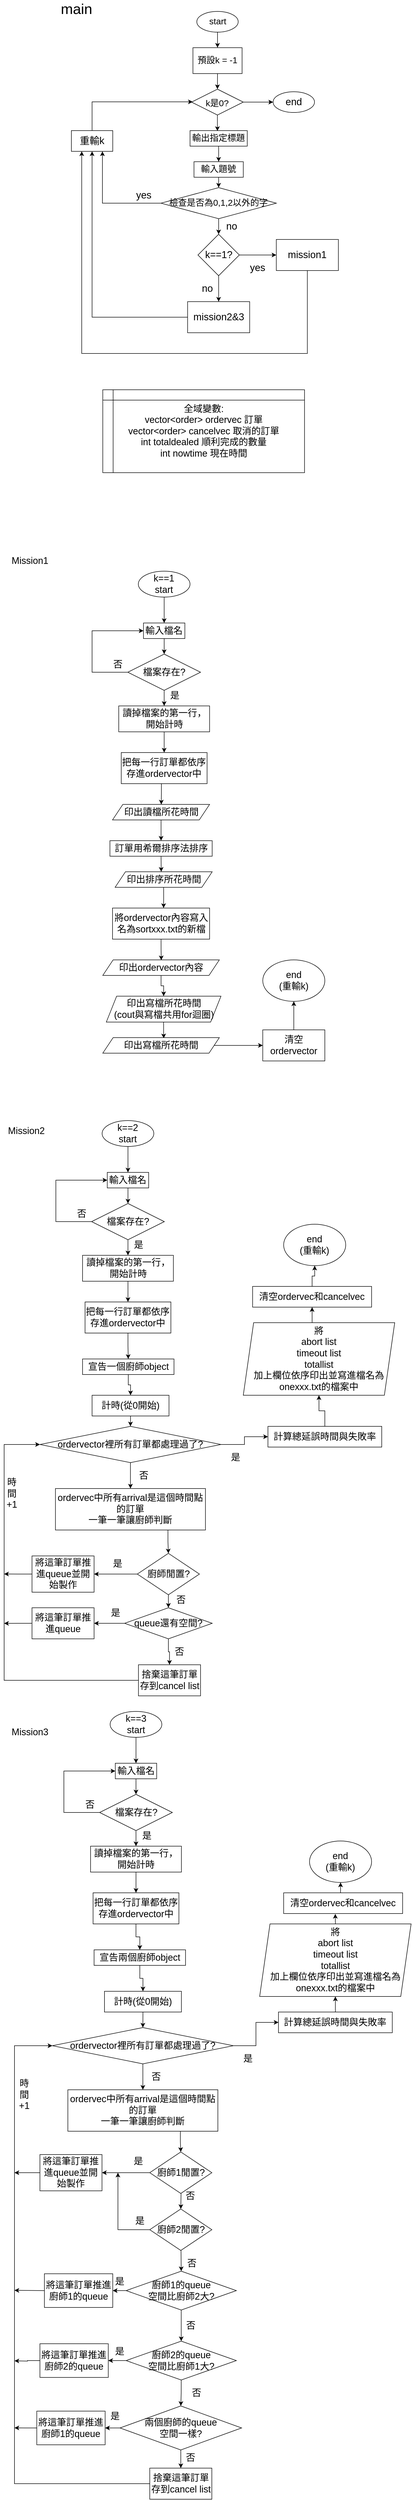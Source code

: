 <mxfile version="20.5.1" type="google"><diagram id="l9rq7KT_6OiWyWt7I6qY" name="Page-1"><mxGraphModel dx="1955" dy="2170" grid="1" gridSize="10" guides="1" tooltips="1" connect="1" arrows="1" fold="1" page="1" pageScale="1" pageWidth="850" pageHeight="1100" math="0" shadow="0"><root><mxCell id="0"/><mxCell id="1" parent="0"/><mxCell id="DvdtgYTb1zqYkH7U7FEA-3" value="&lt;font style=&quot;font-size: 18px;&quot;&gt;Mission1&lt;/font&gt;" style="text;html=1;strokeColor=none;fillColor=none;align=center;verticalAlign=middle;whiteSpace=wrap;rounded=0;" vertex="1" parent="1"><mxGeometry x="20" y="20" width="100" height="40" as="geometry"/></mxCell><mxCell id="DvdtgYTb1zqYkH7U7FEA-5" value="&lt;font style=&quot;font-size: 28px;&quot;&gt;main&lt;/font&gt;" style="text;html=1;strokeColor=none;fillColor=none;align=center;verticalAlign=middle;whiteSpace=wrap;rounded=0;fontSize=17;" vertex="1" parent="1"><mxGeometry x="130" y="-1040" width="60" height="30" as="geometry"/></mxCell><mxCell id="DvdtgYTb1zqYkH7U7FEA-6" style="edgeStyle=orthogonalEdgeStyle;rounded=0;orthogonalLoop=1;jettySize=auto;html=1;exitX=0.5;exitY=1;exitDx=0;exitDy=0;entryX=0.5;entryY=0;entryDx=0;entryDy=0;fontSize=17;" edge="1" parent="1" source="DvdtgYTb1zqYkH7U7FEA-7" target="DvdtgYTb1zqYkH7U7FEA-34"><mxGeometry relative="1" as="geometry"><mxPoint x="432.5" y="-870" as="targetPoint"/></mxGeometry></mxCell><mxCell id="DvdtgYTb1zqYkH7U7FEA-7" value="預設k = -1" style="rounded=0;whiteSpace=wrap;html=1;fontSize=17;" vertex="1" parent="1"><mxGeometry x="385" y="-950" width="95" height="50" as="geometry"/></mxCell><mxCell id="DvdtgYTb1zqYkH7U7FEA-8" style="edgeStyle=orthogonalEdgeStyle;rounded=0;orthogonalLoop=1;jettySize=auto;html=1;exitX=0.5;exitY=1;exitDx=0;exitDy=0;entryX=0.5;entryY=0;entryDx=0;entryDy=0;fontSize=17;" edge="1" parent="1" source="DvdtgYTb1zqYkH7U7FEA-9" target="DvdtgYTb1zqYkH7U7FEA-7"><mxGeometry relative="1" as="geometry"/></mxCell><mxCell id="DvdtgYTb1zqYkH7U7FEA-9" value="start" style="ellipse;whiteSpace=wrap;html=1;fontSize=17;" vertex="1" parent="1"><mxGeometry x="392.5" y="-1020" width="80" height="40" as="geometry"/></mxCell><mxCell id="DvdtgYTb1zqYkH7U7FEA-11" style="edgeStyle=orthogonalEdgeStyle;rounded=0;orthogonalLoop=1;jettySize=auto;html=1;exitX=1;exitY=0.5;exitDx=0;exitDy=0;entryX=0;entryY=0.5;entryDx=0;entryDy=0;fontSize=19;" edge="1" parent="1" source="DvdtgYTb1zqYkH7U7FEA-34" target="DvdtgYTb1zqYkH7U7FEA-23"><mxGeometry relative="1" as="geometry"><mxPoint x="491.25" y="-845" as="sourcePoint"/></mxGeometry></mxCell><mxCell id="DvdtgYTb1zqYkH7U7FEA-13" style="edgeStyle=orthogonalEdgeStyle;rounded=0;orthogonalLoop=1;jettySize=auto;html=1;exitX=0.5;exitY=1;exitDx=0;exitDy=0;entryX=0.5;entryY=0;entryDx=0;entryDy=0;fontSize=19;" edge="1" parent="1" source="DvdtgYTb1zqYkH7U7FEA-14" target="DvdtgYTb1zqYkH7U7FEA-19"><mxGeometry relative="1" as="geometry"/></mxCell><mxCell id="DvdtgYTb1zqYkH7U7FEA-14" value="輸出指定標題" style="rounded=0;whiteSpace=wrap;html=1;fontSize=17;" vertex="1" parent="1"><mxGeometry x="379.38" y="-790" width="110.62" height="30" as="geometry"/></mxCell><mxCell id="DvdtgYTb1zqYkH7U7FEA-15" style="edgeStyle=orthogonalEdgeStyle;rounded=0;orthogonalLoop=1;jettySize=auto;html=1;exitX=0.5;exitY=1;exitDx=0;exitDy=0;entryX=0.5;entryY=0;entryDx=0;entryDy=0;fontSize=19;" edge="1" parent="1" source="DvdtgYTb1zqYkH7U7FEA-17" target="DvdtgYTb1zqYkH7U7FEA-22"><mxGeometry relative="1" as="geometry"/></mxCell><mxCell id="DvdtgYTb1zqYkH7U7FEA-16" style="edgeStyle=orthogonalEdgeStyle;rounded=0;orthogonalLoop=1;jettySize=auto;html=1;exitX=0;exitY=0.5;exitDx=0;exitDy=0;entryX=0.75;entryY=1;entryDx=0;entryDy=0;fontSize=19;" edge="1" parent="1" source="DvdtgYTb1zqYkH7U7FEA-17" target="DvdtgYTb1zqYkH7U7FEA-29"><mxGeometry relative="1" as="geometry"/></mxCell><mxCell id="DvdtgYTb1zqYkH7U7FEA-17" value="檢查是否為0,1,2以外的字" style="rhombus;whiteSpace=wrap;html=1;fontSize=17;" vertex="1" parent="1"><mxGeometry x="323.21" y="-680" width="222.97" height="60" as="geometry"/></mxCell><mxCell id="DvdtgYTb1zqYkH7U7FEA-18" style="edgeStyle=orthogonalEdgeStyle;rounded=0;orthogonalLoop=1;jettySize=auto;html=1;exitX=0.5;exitY=1;exitDx=0;exitDy=0;entryX=0.5;entryY=0;entryDx=0;entryDy=0;fontSize=19;" edge="1" parent="1" source="DvdtgYTb1zqYkH7U7FEA-19" target="DvdtgYTb1zqYkH7U7FEA-17"><mxGeometry relative="1" as="geometry"/></mxCell><mxCell id="DvdtgYTb1zqYkH7U7FEA-19" value="輸入題號" style="rounded=0;whiteSpace=wrap;html=1;fontSize=17;" vertex="1" parent="1"><mxGeometry x="387.03" y="-730" width="95.31" height="30" as="geometry"/></mxCell><mxCell id="DvdtgYTb1zqYkH7U7FEA-20" style="edgeStyle=orthogonalEdgeStyle;rounded=0;orthogonalLoop=1;jettySize=auto;html=1;exitX=1;exitY=0.5;exitDx=0;exitDy=0;fontSize=19;entryX=0;entryY=0.5;entryDx=0;entryDy=0;" edge="1" parent="1" source="DvdtgYTb1zqYkH7U7FEA-22" target="DvdtgYTb1zqYkH7U7FEA-33"><mxGeometry relative="1" as="geometry"><mxPoint x="530" y="-550.471" as="targetPoint"/></mxGeometry></mxCell><mxCell id="DvdtgYTb1zqYkH7U7FEA-21" style="edgeStyle=orthogonalEdgeStyle;rounded=0;orthogonalLoop=1;jettySize=auto;html=1;exitX=0.5;exitY=1;exitDx=0;exitDy=0;fontSize=19;" edge="1" parent="1" source="DvdtgYTb1zqYkH7U7FEA-22" target="DvdtgYTb1zqYkH7U7FEA-31"><mxGeometry relative="1" as="geometry"/></mxCell><mxCell id="DvdtgYTb1zqYkH7U7FEA-22" value="k==1?" style="rhombus;whiteSpace=wrap;html=1;fontSize=19;" vertex="1" parent="1"><mxGeometry x="394.69" y="-590" width="80" height="80" as="geometry"/></mxCell><mxCell id="DvdtgYTb1zqYkH7U7FEA-23" value="end" style="ellipse;whiteSpace=wrap;html=1;fontSize=19;" vertex="1" parent="1"><mxGeometry x="540" y="-865" width="80" height="40" as="geometry"/></mxCell><mxCell id="DvdtgYTb1zqYkH7U7FEA-24" value="no" style="text;html=1;strokeColor=none;fillColor=none;align=center;verticalAlign=middle;whiteSpace=wrap;rounded=0;fontSize=19;" vertex="1" parent="1"><mxGeometry x="392.5" y="-500" width="40" height="30" as="geometry"/></mxCell><mxCell id="DvdtgYTb1zqYkH7U7FEA-25" value="no" style="text;html=1;strokeColor=none;fillColor=none;align=center;verticalAlign=middle;whiteSpace=wrap;rounded=0;fontSize=19;" vertex="1" parent="1"><mxGeometry x="440" y="-620" width="40" height="30" as="geometry"/></mxCell><mxCell id="DvdtgYTb1zqYkH7U7FEA-26" value="yes" style="text;html=1;strokeColor=none;fillColor=none;align=center;verticalAlign=middle;whiteSpace=wrap;rounded=0;fontSize=19;" vertex="1" parent="1"><mxGeometry x="270" y="-680" width="40" height="30" as="geometry"/></mxCell><mxCell id="DvdtgYTb1zqYkH7U7FEA-27" value="yes" style="text;html=1;strokeColor=none;fillColor=none;align=center;verticalAlign=middle;whiteSpace=wrap;rounded=0;fontSize=19;" vertex="1" parent="1"><mxGeometry x="490" y="-540" width="40" height="30" as="geometry"/></mxCell><mxCell id="DvdtgYTb1zqYkH7U7FEA-28" style="edgeStyle=orthogonalEdgeStyle;rounded=0;orthogonalLoop=1;jettySize=auto;html=1;exitX=0.5;exitY=0;exitDx=0;exitDy=0;entryX=0.023;entryY=0.49;entryDx=0;entryDy=0;fontSize=19;entryPerimeter=0;" edge="1" parent="1" source="DvdtgYTb1zqYkH7U7FEA-29" target="DvdtgYTb1zqYkH7U7FEA-34"><mxGeometry relative="1" as="geometry"><mxPoint x="373.75" y="-845" as="targetPoint"/><Array as="points"><mxPoint x="190" y="-845"/></Array></mxGeometry></mxCell><mxCell id="DvdtgYTb1zqYkH7U7FEA-29" value="重輸k" style="rounded=0;whiteSpace=wrap;html=1;fontSize=19;" vertex="1" parent="1"><mxGeometry x="150" y="-790" width="80" height="40" as="geometry"/></mxCell><mxCell id="DvdtgYTb1zqYkH7U7FEA-30" style="edgeStyle=orthogonalEdgeStyle;rounded=0;orthogonalLoop=1;jettySize=auto;html=1;exitX=0;exitY=0.5;exitDx=0;exitDy=0;entryX=0.5;entryY=1;entryDx=0;entryDy=0;fontSize=19;" edge="1" parent="1" source="DvdtgYTb1zqYkH7U7FEA-31" target="DvdtgYTb1zqYkH7U7FEA-29"><mxGeometry relative="1" as="geometry"/></mxCell><mxCell id="DvdtgYTb1zqYkH7U7FEA-31" value="mission2&amp;amp;3" style="rounded=0;whiteSpace=wrap;html=1;fontSize=19;" vertex="1" parent="1"><mxGeometry x="374.69" y="-460" width="120" height="60" as="geometry"/></mxCell><mxCell id="DvdtgYTb1zqYkH7U7FEA-32" style="edgeStyle=orthogonalEdgeStyle;rounded=0;orthogonalLoop=1;jettySize=auto;html=1;exitX=0.5;exitY=1;exitDx=0;exitDy=0;entryX=0.25;entryY=1;entryDx=0;entryDy=0;fontSize=19;" edge="1" parent="1" source="DvdtgYTb1zqYkH7U7FEA-33" target="DvdtgYTb1zqYkH7U7FEA-29"><mxGeometry relative="1" as="geometry"><Array as="points"><mxPoint x="606" y="-360"/><mxPoint x="170" y="-360"/></Array></mxGeometry></mxCell><mxCell id="DvdtgYTb1zqYkH7U7FEA-33" value="mission1" style="rounded=0;whiteSpace=wrap;html=1;fontSize=19;" vertex="1" parent="1"><mxGeometry x="546.18" y="-580" width="120" height="60" as="geometry"/></mxCell><mxCell id="DvdtgYTb1zqYkH7U7FEA-37" style="edgeStyle=orthogonalEdgeStyle;rounded=0;orthogonalLoop=1;jettySize=auto;html=1;entryX=0.479;entryY=0.026;entryDx=0;entryDy=0;entryPerimeter=0;fontSize=24;" edge="1" parent="1" source="DvdtgYTb1zqYkH7U7FEA-34" target="DvdtgYTb1zqYkH7U7FEA-14"><mxGeometry relative="1" as="geometry"/></mxCell><mxCell id="DvdtgYTb1zqYkH7U7FEA-34" value="&lt;span style=&quot;font-size: 17px;&quot;&gt;k是0?&lt;/span&gt;" style="rhombus;whiteSpace=wrap;html=1;fontSize=24;" vertex="1" parent="1"><mxGeometry x="382.34" y="-870" width="100" height="50" as="geometry"/></mxCell><mxCell id="DvdtgYTb1zqYkH7U7FEA-48" style="edgeStyle=orthogonalEdgeStyle;rounded=0;orthogonalLoop=1;jettySize=auto;html=1;exitX=0.5;exitY=1;exitDx=0;exitDy=0;entryX=0.5;entryY=0;entryDx=0;entryDy=0;fontSize=18;" edge="1" parent="1" source="DvdtgYTb1zqYkH7U7FEA-39" target="DvdtgYTb1zqYkH7U7FEA-43"><mxGeometry relative="1" as="geometry"/></mxCell><mxCell id="DvdtgYTb1zqYkH7U7FEA-39" value="k==1&lt;br&gt;start" style="ellipse;whiteSpace=wrap;html=1;fontSize=18;" vertex="1" parent="1"><mxGeometry x="279.38" y="60" width="100" height="50" as="geometry"/></mxCell><mxCell id="DvdtgYTb1zqYkH7U7FEA-44" style="edgeStyle=orthogonalEdgeStyle;rounded=0;orthogonalLoop=1;jettySize=auto;html=1;exitX=0;exitY=0.5;exitDx=0;exitDy=0;entryX=0;entryY=0.5;entryDx=0;entryDy=0;fontSize=18;" edge="1" parent="1" source="DvdtgYTb1zqYkH7U7FEA-42" target="DvdtgYTb1zqYkH7U7FEA-43"><mxGeometry relative="1" as="geometry"><Array as="points"><mxPoint x="190" y="255"/><mxPoint x="190" y="175"/></Array></mxGeometry></mxCell><mxCell id="DvdtgYTb1zqYkH7U7FEA-75" style="edgeStyle=orthogonalEdgeStyle;rounded=0;orthogonalLoop=1;jettySize=auto;html=1;exitX=0.5;exitY=1;exitDx=0;exitDy=0;entryX=0.5;entryY=0;entryDx=0;entryDy=0;fontSize=18;" edge="1" parent="1" source="DvdtgYTb1zqYkH7U7FEA-42" target="DvdtgYTb1zqYkH7U7FEA-50"><mxGeometry relative="1" as="geometry"/></mxCell><mxCell id="DvdtgYTb1zqYkH7U7FEA-42" value="檔案存在?" style="rhombus;whiteSpace=wrap;html=1;fontSize=18;" vertex="1" parent="1"><mxGeometry x="259.06" y="220" width="140.62" height="70" as="geometry"/></mxCell><mxCell id="DvdtgYTb1zqYkH7U7FEA-49" style="edgeStyle=orthogonalEdgeStyle;rounded=0;orthogonalLoop=1;jettySize=auto;html=1;entryX=0.5;entryY=0;entryDx=0;entryDy=0;fontSize=18;" edge="1" parent="1" source="DvdtgYTb1zqYkH7U7FEA-43" target="DvdtgYTb1zqYkH7U7FEA-42"><mxGeometry relative="1" as="geometry"/></mxCell><mxCell id="DvdtgYTb1zqYkH7U7FEA-43" value="輸入檔名" style="rounded=0;whiteSpace=wrap;html=1;fontSize=18;" vertex="1" parent="1"><mxGeometry x="289.38" y="160" width="80" height="30" as="geometry"/></mxCell><mxCell id="DvdtgYTb1zqYkH7U7FEA-47" value="否" style="text;html=1;strokeColor=none;fillColor=none;align=center;verticalAlign=middle;whiteSpace=wrap;rounded=0;fontSize=18;" vertex="1" parent="1"><mxGeometry x="230" y="230" width="20" height="20" as="geometry"/></mxCell><mxCell id="DvdtgYTb1zqYkH7U7FEA-74" style="edgeStyle=orthogonalEdgeStyle;rounded=0;orthogonalLoop=1;jettySize=auto;html=1;exitX=0.5;exitY=1;exitDx=0;exitDy=0;entryX=0.5;entryY=0;entryDx=0;entryDy=0;fontSize=18;" edge="1" parent="1" source="DvdtgYTb1zqYkH7U7FEA-50" target="DvdtgYTb1zqYkH7U7FEA-51"><mxGeometry relative="1" as="geometry"/></mxCell><mxCell id="DvdtgYTb1zqYkH7U7FEA-50" value="讀掉檔案的第一行，&lt;br&gt;開始計時" style="rounded=0;whiteSpace=wrap;html=1;fontSize=18;" vertex="1" parent="1"><mxGeometry x="241.57" y="320" width="175.62" height="50" as="geometry"/></mxCell><mxCell id="DvdtgYTb1zqYkH7U7FEA-73" style="edgeStyle=orthogonalEdgeStyle;rounded=0;orthogonalLoop=1;jettySize=auto;html=1;entryX=0.502;entryY=0.007;entryDx=0;entryDy=0;entryPerimeter=0;fontSize=18;" edge="1" parent="1" source="DvdtgYTb1zqYkH7U7FEA-51" target="DvdtgYTb1zqYkH7U7FEA-53"><mxGeometry relative="1" as="geometry"><Array as="points"><mxPoint x="324" y="490"/><mxPoint x="324" y="490"/></Array></mxGeometry></mxCell><mxCell id="DvdtgYTb1zqYkH7U7FEA-51" value="把每一行訂單都依序存進ordervector中" style="rounded=0;whiteSpace=wrap;html=1;fontSize=18;" vertex="1" parent="1"><mxGeometry x="246.41" y="410" width="165.93" height="60" as="geometry"/></mxCell><mxCell id="DvdtgYTb1zqYkH7U7FEA-72" style="edgeStyle=orthogonalEdgeStyle;rounded=0;orthogonalLoop=1;jettySize=auto;html=1;entryX=0.5;entryY=0;entryDx=0;entryDy=0;fontSize=18;" edge="1" parent="1" source="DvdtgYTb1zqYkH7U7FEA-53" target="DvdtgYTb1zqYkH7U7FEA-54"><mxGeometry relative="1" as="geometry"/></mxCell><mxCell id="DvdtgYTb1zqYkH7U7FEA-53" value="印出讀檔所花時間" style="shape=parallelogram;perimeter=parallelogramPerimeter;whiteSpace=wrap;html=1;fixedSize=1;fontSize=18;" vertex="1" parent="1"><mxGeometry x="229.53" y="510" width="187.66" height="30" as="geometry"/></mxCell><mxCell id="DvdtgYTb1zqYkH7U7FEA-70" style="edgeStyle=orthogonalEdgeStyle;rounded=0;orthogonalLoop=1;jettySize=auto;html=1;exitX=0.5;exitY=1;exitDx=0;exitDy=0;entryX=0.475;entryY=0;entryDx=0;entryDy=0;entryPerimeter=0;fontSize=18;" edge="1" parent="1" source="DvdtgYTb1zqYkH7U7FEA-54" target="DvdtgYTb1zqYkH7U7FEA-55"><mxGeometry relative="1" as="geometry"/></mxCell><mxCell id="DvdtgYTb1zqYkH7U7FEA-54" value="訂單用希爾排序法排序" style="rounded=0;whiteSpace=wrap;html=1;fontSize=18;" vertex="1" parent="1"><mxGeometry x="224.53" y="580" width="197.66" height="30" as="geometry"/></mxCell><mxCell id="DvdtgYTb1zqYkH7U7FEA-69" style="edgeStyle=orthogonalEdgeStyle;rounded=0;orthogonalLoop=1;jettySize=auto;html=1;exitX=0.5;exitY=1;exitDx=0;exitDy=0;entryX=0.526;entryY=0;entryDx=0;entryDy=0;entryPerimeter=0;fontSize=18;" edge="1" parent="1" source="DvdtgYTb1zqYkH7U7FEA-55" target="DvdtgYTb1zqYkH7U7FEA-56"><mxGeometry relative="1" as="geometry"/></mxCell><mxCell id="DvdtgYTb1zqYkH7U7FEA-55" value="印出排序所花時間" style="shape=parallelogram;perimeter=parallelogramPerimeter;whiteSpace=wrap;html=1;fixedSize=1;fontSize=18;" vertex="1" parent="1"><mxGeometry x="234.53" y="640" width="187.66" height="30" as="geometry"/></mxCell><mxCell id="DvdtgYTb1zqYkH7U7FEA-68" style="edgeStyle=orthogonalEdgeStyle;rounded=0;orthogonalLoop=1;jettySize=auto;html=1;exitX=0.5;exitY=1;exitDx=0;exitDy=0;entryX=0.502;entryY=0.023;entryDx=0;entryDy=0;entryPerimeter=0;fontSize=18;" edge="1" parent="1" source="DvdtgYTb1zqYkH7U7FEA-56" target="DvdtgYTb1zqYkH7U7FEA-57"><mxGeometry relative="1" as="geometry"/></mxCell><mxCell id="DvdtgYTb1zqYkH7U7FEA-56" value="將ordervector內容寫入名為sortxxx.txt的新檔" style="rounded=0;whiteSpace=wrap;html=1;fontSize=18;" vertex="1" parent="1"><mxGeometry x="229.53" y="710" width="187.66" height="60" as="geometry"/></mxCell><mxCell id="DvdtgYTb1zqYkH7U7FEA-67" style="edgeStyle=orthogonalEdgeStyle;rounded=0;orthogonalLoop=1;jettySize=auto;html=1;entryX=0.5;entryY=0;entryDx=0;entryDy=0;fontSize=18;" edge="1" parent="1" source="DvdtgYTb1zqYkH7U7FEA-57" target="DvdtgYTb1zqYkH7U7FEA-58"><mxGeometry relative="1" as="geometry"/></mxCell><mxCell id="DvdtgYTb1zqYkH7U7FEA-57" value="印出ordervector內容" style="shape=parallelogram;perimeter=parallelogramPerimeter;whiteSpace=wrap;html=1;fixedSize=1;fontSize=18;" vertex="1" parent="1"><mxGeometry x="210.7" y="810" width="225.31" height="30" as="geometry"/></mxCell><mxCell id="DvdtgYTb1zqYkH7U7FEA-66" style="edgeStyle=orthogonalEdgeStyle;rounded=0;orthogonalLoop=1;jettySize=auto;html=1;entryX=0.523;entryY=0.045;entryDx=0;entryDy=0;entryPerimeter=0;fontSize=18;" edge="1" parent="1" source="DvdtgYTb1zqYkH7U7FEA-58" target="DvdtgYTb1zqYkH7U7FEA-59"><mxGeometry relative="1" as="geometry"/></mxCell><mxCell id="DvdtgYTb1zqYkH7U7FEA-58" value="印出寫檔所花時間&lt;br&gt;(cout與寫檔共用for迴圈)" style="shape=parallelogram;perimeter=parallelogramPerimeter;whiteSpace=wrap;html=1;fixedSize=1;fontSize=18;" vertex="1" parent="1"><mxGeometry x="217.54" y="880" width="221.64" height="50" as="geometry"/></mxCell><mxCell id="DvdtgYTb1zqYkH7U7FEA-63" style="edgeStyle=orthogonalEdgeStyle;rounded=0;orthogonalLoop=1;jettySize=auto;html=1;exitX=1;exitY=0.5;exitDx=0;exitDy=0;entryX=0;entryY=0.5;entryDx=0;entryDy=0;fontSize=18;" edge="1" parent="1" source="DvdtgYTb1zqYkH7U7FEA-59" target="DvdtgYTb1zqYkH7U7FEA-60"><mxGeometry relative="1" as="geometry"/></mxCell><mxCell id="DvdtgYTb1zqYkH7U7FEA-59" value="印出寫檔所花時間" style="shape=parallelogram;perimeter=parallelogramPerimeter;whiteSpace=wrap;html=1;fixedSize=1;fontSize=18;" vertex="1" parent="1"><mxGeometry x="210.71" y="960" width="225.31" height="30" as="geometry"/></mxCell><mxCell id="DvdtgYTb1zqYkH7U7FEA-64" style="edgeStyle=orthogonalEdgeStyle;rounded=0;orthogonalLoop=1;jettySize=auto;html=1;entryX=0.5;entryY=1;entryDx=0;entryDy=0;fontSize=18;" edge="1" parent="1" source="DvdtgYTb1zqYkH7U7FEA-60" target="DvdtgYTb1zqYkH7U7FEA-62"><mxGeometry relative="1" as="geometry"/></mxCell><mxCell id="DvdtgYTb1zqYkH7U7FEA-60" value="清空ordervector" style="rounded=0;whiteSpace=wrap;html=1;fontSize=18;" vertex="1" parent="1"><mxGeometry x="520" y="945" width="120" height="60" as="geometry"/></mxCell><mxCell id="DvdtgYTb1zqYkH7U7FEA-62" value="end&lt;br&gt;(重輸k)" style="ellipse;whiteSpace=wrap;html=1;fontSize=18;" vertex="1" parent="1"><mxGeometry x="520" y="810" width="120" height="80" as="geometry"/></mxCell><mxCell id="DvdtgYTb1zqYkH7U7FEA-78" value="是" style="text;html=1;strokeColor=none;fillColor=none;align=center;verticalAlign=middle;whiteSpace=wrap;rounded=0;fontSize=18;" vertex="1" parent="1"><mxGeometry x="340" y="290" width="20" height="20" as="geometry"/></mxCell><mxCell id="DvdtgYTb1zqYkH7U7FEA-80" value="&lt;font style=&quot;font-size: 18px;&quot;&gt;Mission2&lt;/font&gt;" style="text;html=1;strokeColor=none;fillColor=none;align=center;verticalAlign=middle;whiteSpace=wrap;rounded=0;" vertex="1" parent="1"><mxGeometry x="13.19" y="1120" width="100" height="40" as="geometry"/></mxCell><mxCell id="DvdtgYTb1zqYkH7U7FEA-94" style="edgeStyle=orthogonalEdgeStyle;rounded=0;orthogonalLoop=1;jettySize=auto;html=1;exitX=0.5;exitY=1;exitDx=0;exitDy=0;entryX=0.5;entryY=0;entryDx=0;entryDy=0;fontSize=18;" edge="1" parent="1" source="DvdtgYTb1zqYkH7U7FEA-95" target="DvdtgYTb1zqYkH7U7FEA-100"><mxGeometry relative="1" as="geometry"/></mxCell><mxCell id="DvdtgYTb1zqYkH7U7FEA-95" value="k==2&lt;br&gt;start" style="ellipse;whiteSpace=wrap;html=1;fontSize=18;" vertex="1" parent="1"><mxGeometry x="209.39" y="1120" width="100" height="50" as="geometry"/></mxCell><mxCell id="DvdtgYTb1zqYkH7U7FEA-96" style="edgeStyle=orthogonalEdgeStyle;rounded=0;orthogonalLoop=1;jettySize=auto;html=1;exitX=0;exitY=0.5;exitDx=0;exitDy=0;entryX=0;entryY=0.5;entryDx=0;entryDy=0;fontSize=18;" edge="1" parent="1" source="DvdtgYTb1zqYkH7U7FEA-98" target="DvdtgYTb1zqYkH7U7FEA-100"><mxGeometry relative="1" as="geometry"><Array as="points"><mxPoint x="120.01" y="1315"/><mxPoint x="120.01" y="1235"/></Array></mxGeometry></mxCell><mxCell id="DvdtgYTb1zqYkH7U7FEA-97" style="edgeStyle=orthogonalEdgeStyle;rounded=0;orthogonalLoop=1;jettySize=auto;html=1;exitX=0.5;exitY=1;exitDx=0;exitDy=0;entryX=0.5;entryY=0;entryDx=0;entryDy=0;fontSize=18;" edge="1" parent="1" source="DvdtgYTb1zqYkH7U7FEA-98" target="DvdtgYTb1zqYkH7U7FEA-103"><mxGeometry relative="1" as="geometry"/></mxCell><mxCell id="DvdtgYTb1zqYkH7U7FEA-98" value="檔案存在?" style="rhombus;whiteSpace=wrap;html=1;fontSize=18;" vertex="1" parent="1"><mxGeometry x="189.07" y="1280" width="140.62" height="70" as="geometry"/></mxCell><mxCell id="DvdtgYTb1zqYkH7U7FEA-99" style="edgeStyle=orthogonalEdgeStyle;rounded=0;orthogonalLoop=1;jettySize=auto;html=1;entryX=0.5;entryY=0;entryDx=0;entryDy=0;fontSize=18;" edge="1" parent="1" source="DvdtgYTb1zqYkH7U7FEA-100" target="DvdtgYTb1zqYkH7U7FEA-98"><mxGeometry relative="1" as="geometry"/></mxCell><mxCell id="DvdtgYTb1zqYkH7U7FEA-100" value="輸入檔名" style="rounded=0;whiteSpace=wrap;html=1;fontSize=18;" vertex="1" parent="1"><mxGeometry x="219.39" y="1220" width="80" height="30" as="geometry"/></mxCell><mxCell id="DvdtgYTb1zqYkH7U7FEA-101" value="否" style="text;html=1;strokeColor=none;fillColor=none;align=center;verticalAlign=middle;whiteSpace=wrap;rounded=0;fontSize=18;" vertex="1" parent="1"><mxGeometry x="160.01" y="1290" width="20" height="20" as="geometry"/></mxCell><mxCell id="DvdtgYTb1zqYkH7U7FEA-102" style="edgeStyle=orthogonalEdgeStyle;rounded=0;orthogonalLoop=1;jettySize=auto;html=1;exitX=0.5;exitY=1;exitDx=0;exitDy=0;entryX=0.5;entryY=0;entryDx=0;entryDy=0;fontSize=18;" edge="1" parent="1" source="DvdtgYTb1zqYkH7U7FEA-103" target="DvdtgYTb1zqYkH7U7FEA-104"><mxGeometry relative="1" as="geometry"/></mxCell><mxCell id="DvdtgYTb1zqYkH7U7FEA-103" value="讀掉檔案的第一行，&lt;br&gt;開始計時" style="rounded=0;whiteSpace=wrap;html=1;fontSize=18;" vertex="1" parent="1"><mxGeometry x="171.58" y="1380" width="175.62" height="50" as="geometry"/></mxCell><mxCell id="DvdtgYTb1zqYkH7U7FEA-188" style="edgeStyle=orthogonalEdgeStyle;rounded=0;orthogonalLoop=1;jettySize=auto;html=1;exitX=0.5;exitY=1;exitDx=0;exitDy=0;entryX=0.5;entryY=0;entryDx=0;entryDy=0;fontSize=18;" edge="1" parent="1" source="DvdtgYTb1zqYkH7U7FEA-104" target="DvdtgYTb1zqYkH7U7FEA-187"><mxGeometry relative="1" as="geometry"/></mxCell><mxCell id="DvdtgYTb1zqYkH7U7FEA-104" value="把每一行訂單都依序存進ordervector中" style="rounded=0;whiteSpace=wrap;html=1;fontSize=18;" vertex="1" parent="1"><mxGeometry x="176.42" y="1470" width="165.93" height="60" as="geometry"/></mxCell><mxCell id="DvdtgYTb1zqYkH7U7FEA-105" value="是" style="text;html=1;strokeColor=none;fillColor=none;align=center;verticalAlign=middle;whiteSpace=wrap;rounded=0;fontSize=18;" vertex="1" parent="1"><mxGeometry x="270.01" y="1350" width="20" height="20" as="geometry"/></mxCell><mxCell id="DvdtgYTb1zqYkH7U7FEA-106" value="全域變數:&lt;br&gt;vector&amp;lt;order&amp;gt;&amp;nbsp;ordervec 訂單&lt;br&gt;vector&amp;lt;order&amp;gt; cancelvec 取消的訂單&lt;br&gt;int totaldealed 順利完成的數量&lt;br&gt;int nowtime 現在時間" style="shape=internalStorage;whiteSpace=wrap;html=1;backgroundOutline=1;fontSize=18;" vertex="1" parent="1"><mxGeometry x="210.71" y="-290" width="390" height="160" as="geometry"/></mxCell><mxCell id="DvdtgYTb1zqYkH7U7FEA-121" style="edgeStyle=orthogonalEdgeStyle;rounded=0;orthogonalLoop=1;jettySize=auto;html=1;exitX=0.5;exitY=1;exitDx=0;exitDy=0;entryX=0.5;entryY=0;entryDx=0;entryDy=0;fontSize=18;" edge="1" parent="1" source="DvdtgYTb1zqYkH7U7FEA-107" target="DvdtgYTb1zqYkH7U7FEA-117"><mxGeometry relative="1" as="geometry"/></mxCell><mxCell id="DvdtgYTb1zqYkH7U7FEA-141" style="edgeStyle=orthogonalEdgeStyle;rounded=0;orthogonalLoop=1;jettySize=auto;html=1;exitX=1;exitY=0.5;exitDx=0;exitDy=0;entryX=0;entryY=0.5;entryDx=0;entryDy=0;fontSize=18;" edge="1" parent="1" source="DvdtgYTb1zqYkH7U7FEA-107" target="DvdtgYTb1zqYkH7U7FEA-111"><mxGeometry relative="1" as="geometry"/></mxCell><mxCell id="DvdtgYTb1zqYkH7U7FEA-107" value="ordervector裡所有訂單都處理過了?" style="rhombus;whiteSpace=wrap;html=1;fontSize=18;" vertex="1" parent="1"><mxGeometry x="89.19" y="1710" width="350" height="70" as="geometry"/></mxCell><mxCell id="DvdtgYTb1zqYkH7U7FEA-196" style="edgeStyle=orthogonalEdgeStyle;rounded=0;orthogonalLoop=1;jettySize=auto;html=1;exitX=0.5;exitY=0;exitDx=0;exitDy=0;entryX=0.5;entryY=1;entryDx=0;entryDy=0;fontSize=18;" edge="1" parent="1" source="DvdtgYTb1zqYkH7U7FEA-110" target="DvdtgYTb1zqYkH7U7FEA-113"><mxGeometry relative="1" as="geometry"/></mxCell><mxCell id="DvdtgYTb1zqYkH7U7FEA-110" value="將&lt;br&gt;abort list&lt;br&gt;timeout list&lt;br&gt;totallist&lt;br&gt;加上欄位依序印出並寫進檔名為&lt;br&gt;onexxx.txt的檔案中" style="shape=parallelogram;perimeter=parallelogramPerimeter;whiteSpace=wrap;html=1;fixedSize=1;fontSize=18;" vertex="1" parent="1"><mxGeometry x="482.34" y="1510" width="292.74" height="140" as="geometry"/></mxCell><mxCell id="DvdtgYTb1zqYkH7U7FEA-193" value="" style="edgeStyle=orthogonalEdgeStyle;rounded=0;orthogonalLoop=1;jettySize=auto;html=1;fontSize=18;" edge="1" parent="1" source="DvdtgYTb1zqYkH7U7FEA-111" target="DvdtgYTb1zqYkH7U7FEA-110"><mxGeometry relative="1" as="geometry"/></mxCell><mxCell id="DvdtgYTb1zqYkH7U7FEA-111" value="計算總延誤時間與失敗率" style="rounded=0;whiteSpace=wrap;html=1;fontSize=18;" vertex="1" parent="1"><mxGeometry x="530" y="1710" width="220" height="40" as="geometry"/></mxCell><mxCell id="DvdtgYTb1zqYkH7U7FEA-197" style="edgeStyle=orthogonalEdgeStyle;rounded=0;orthogonalLoop=1;jettySize=auto;html=1;exitX=0.5;exitY=0;exitDx=0;exitDy=0;fontSize=18;entryX=0.5;entryY=1;entryDx=0;entryDy=0;" edge="1" parent="1" source="DvdtgYTb1zqYkH7U7FEA-113" target="DvdtgYTb1zqYkH7U7FEA-114"><mxGeometry relative="1" as="geometry"><mxPoint x="631" y="1410" as="targetPoint"/></mxGeometry></mxCell><mxCell id="DvdtgYTb1zqYkH7U7FEA-113" value="清空ordervec和cancelvec" style="rounded=0;whiteSpace=wrap;html=1;fontSize=18;" vertex="1" parent="1"><mxGeometry x="500.37" y="1440" width="230" height="40" as="geometry"/></mxCell><mxCell id="DvdtgYTb1zqYkH7U7FEA-114" value="end&lt;br&gt;(重輸k)" style="ellipse;whiteSpace=wrap;html=1;fontSize=18;" vertex="1" parent="1"><mxGeometry x="560.37" y="1320" width="120" height="80" as="geometry"/></mxCell><mxCell id="DvdtgYTb1zqYkH7U7FEA-120" style="edgeStyle=orthogonalEdgeStyle;rounded=0;orthogonalLoop=1;jettySize=auto;html=1;exitX=0.5;exitY=1;exitDx=0;exitDy=0;entryX=0.5;entryY=0;entryDx=0;entryDy=0;fontSize=18;" edge="1" parent="1" source="DvdtgYTb1zqYkH7U7FEA-116" target="DvdtgYTb1zqYkH7U7FEA-107"><mxGeometry relative="1" as="geometry"/></mxCell><mxCell id="DvdtgYTb1zqYkH7U7FEA-116" value="計時(從0開始)" style="rounded=0;whiteSpace=wrap;html=1;fontSize=18;" vertex="1" parent="1"><mxGeometry x="190" y="1650" width="148.71" height="40" as="geometry"/></mxCell><mxCell id="DvdtgYTb1zqYkH7U7FEA-134" style="edgeStyle=orthogonalEdgeStyle;rounded=0;orthogonalLoop=1;jettySize=auto;html=1;exitX=0.75;exitY=1;exitDx=0;exitDy=0;entryX=0.5;entryY=0;entryDx=0;entryDy=0;fontSize=18;" edge="1" parent="1" source="DvdtgYTb1zqYkH7U7FEA-117" target="DvdtgYTb1zqYkH7U7FEA-124"><mxGeometry relative="1" as="geometry"/></mxCell><mxCell id="DvdtgYTb1zqYkH7U7FEA-117" value="ordervec中所有arrival是這個時間點的訂單&lt;br&gt;一筆一筆讓廚師判斷" style="rounded=0;whiteSpace=wrap;html=1;fontSize=18;" vertex="1" parent="1"><mxGeometry x="119.2" y="1830" width="290" height="80" as="geometry"/></mxCell><mxCell id="DvdtgYTb1zqYkH7U7FEA-119" value="時間+1" style="text;html=1;strokeColor=none;fillColor=none;align=center;verticalAlign=middle;whiteSpace=wrap;rounded=0;fontSize=18;" vertex="1" parent="1"><mxGeometry x="20" y="1800" width="30" height="80" as="geometry"/></mxCell><mxCell id="DvdtgYTb1zqYkH7U7FEA-123" value="否" style="text;html=1;strokeColor=none;fillColor=none;align=center;verticalAlign=middle;whiteSpace=wrap;rounded=0;fontSize=18;" vertex="1" parent="1"><mxGeometry x="270" y="1790" width="40" height="30" as="geometry"/></mxCell><mxCell id="DvdtgYTb1zqYkH7U7FEA-133" style="edgeStyle=orthogonalEdgeStyle;rounded=0;orthogonalLoop=1;jettySize=auto;html=1;exitX=0;exitY=0.5;exitDx=0;exitDy=0;entryX=1;entryY=0.5;entryDx=0;entryDy=0;fontSize=18;" edge="1" parent="1" source="DvdtgYTb1zqYkH7U7FEA-124" target="DvdtgYTb1zqYkH7U7FEA-126"><mxGeometry relative="1" as="geometry"/></mxCell><mxCell id="DvdtgYTb1zqYkH7U7FEA-135" style="edgeStyle=orthogonalEdgeStyle;rounded=0;orthogonalLoop=1;jettySize=auto;html=1;exitX=0.5;exitY=1;exitDx=0;exitDy=0;entryX=0.5;entryY=0;entryDx=0;entryDy=0;fontSize=18;" edge="1" parent="1" source="DvdtgYTb1zqYkH7U7FEA-124" target="DvdtgYTb1zqYkH7U7FEA-125"><mxGeometry relative="1" as="geometry"/></mxCell><mxCell id="DvdtgYTb1zqYkH7U7FEA-124" value="廚師閒置?" style="rhombus;whiteSpace=wrap;html=1;fontSize=18;" vertex="1" parent="1"><mxGeometry x="277.54" y="1955" width="120" height="80" as="geometry"/></mxCell><mxCell id="DvdtgYTb1zqYkH7U7FEA-132" style="edgeStyle=orthogonalEdgeStyle;rounded=0;orthogonalLoop=1;jettySize=auto;html=1;exitX=0;exitY=0.5;exitDx=0;exitDy=0;entryX=1;entryY=0.5;entryDx=0;entryDy=0;fontSize=18;" edge="1" parent="1" source="DvdtgYTb1zqYkH7U7FEA-125" target="DvdtgYTb1zqYkH7U7FEA-127"><mxGeometry relative="1" as="geometry"/></mxCell><mxCell id="DvdtgYTb1zqYkH7U7FEA-136" style="edgeStyle=orthogonalEdgeStyle;rounded=0;orthogonalLoop=1;jettySize=auto;html=1;entryX=0.5;entryY=0;entryDx=0;entryDy=0;fontSize=18;" edge="1" parent="1" source="DvdtgYTb1zqYkH7U7FEA-125" target="DvdtgYTb1zqYkH7U7FEA-128"><mxGeometry relative="1" as="geometry"/></mxCell><mxCell id="DvdtgYTb1zqYkH7U7FEA-125" value="queue還有空間?" style="rhombus;whiteSpace=wrap;html=1;fontSize=18;" vertex="1" parent="1"><mxGeometry x="252.89" y="2060" width="169.3" height="60" as="geometry"/></mxCell><mxCell id="DvdtgYTb1zqYkH7U7FEA-130" style="edgeStyle=orthogonalEdgeStyle;rounded=0;orthogonalLoop=1;jettySize=auto;html=1;exitX=0;exitY=0.5;exitDx=0;exitDy=0;fontSize=18;" edge="1" parent="1" source="DvdtgYTb1zqYkH7U7FEA-126"><mxGeometry relative="1" as="geometry"><mxPoint x="20" y="1994.824" as="targetPoint"/></mxGeometry></mxCell><mxCell id="DvdtgYTb1zqYkH7U7FEA-126" value="將這筆訂單推進queue並開始製作" style="rounded=0;whiteSpace=wrap;html=1;fontSize=18;" vertex="1" parent="1"><mxGeometry x="73.87" y="1960" width="120" height="70" as="geometry"/></mxCell><mxCell id="DvdtgYTb1zqYkH7U7FEA-131" style="edgeStyle=orthogonalEdgeStyle;rounded=0;orthogonalLoop=1;jettySize=auto;html=1;exitX=0;exitY=0.5;exitDx=0;exitDy=0;fontSize=18;" edge="1" parent="1" source="DvdtgYTb1zqYkH7U7FEA-127"><mxGeometry relative="1" as="geometry"><mxPoint x="20" y="2090.118" as="targetPoint"/></mxGeometry></mxCell><mxCell id="DvdtgYTb1zqYkH7U7FEA-127" value="將這筆訂單推進queue" style="rounded=0;whiteSpace=wrap;html=1;fontSize=18;" vertex="1" parent="1"><mxGeometry x="73.87" y="2060" width="120" height="60" as="geometry"/></mxCell><mxCell id="DvdtgYTb1zqYkH7U7FEA-129" style="edgeStyle=orthogonalEdgeStyle;rounded=0;orthogonalLoop=1;jettySize=auto;html=1;exitX=0;exitY=0.5;exitDx=0;exitDy=0;fontSize=18;entryX=0;entryY=0.5;entryDx=0;entryDy=0;" edge="1" parent="1" source="DvdtgYTb1zqYkH7U7FEA-128" target="DvdtgYTb1zqYkH7U7FEA-107"><mxGeometry relative="1" as="geometry"><mxPoint x="20" y="1880" as="targetPoint"/><Array as="points"><mxPoint x="20" y="2200"/><mxPoint x="20" y="1745"/></Array></mxGeometry></mxCell><mxCell id="DvdtgYTb1zqYkH7U7FEA-128" value="捨棄這筆訂單&lt;br&gt;存到cancel list" style="rounded=0;whiteSpace=wrap;html=1;fontSize=18;" vertex="1" parent="1"><mxGeometry x="279.68" y="2170" width="120" height="60" as="geometry"/></mxCell><mxCell id="DvdtgYTb1zqYkH7U7FEA-137" value="否" style="text;html=1;strokeColor=none;fillColor=none;align=center;verticalAlign=middle;whiteSpace=wrap;rounded=0;fontSize=18;" vertex="1" parent="1"><mxGeometry x="342.34" y="2030" width="40" height="30" as="geometry"/></mxCell><mxCell id="DvdtgYTb1zqYkH7U7FEA-138" value="否" style="text;html=1;strokeColor=none;fillColor=none;align=center;verticalAlign=middle;whiteSpace=wrap;rounded=0;fontSize=18;" vertex="1" parent="1"><mxGeometry x="338.71" y="2130" width="40" height="30" as="geometry"/></mxCell><mxCell id="DvdtgYTb1zqYkH7U7FEA-139" value="是" style="text;html=1;strokeColor=none;fillColor=none;align=center;verticalAlign=middle;whiteSpace=wrap;rounded=0;fontSize=18;" vertex="1" parent="1"><mxGeometry x="220.71" y="2050" width="29.29" height="40" as="geometry"/></mxCell><mxCell id="DvdtgYTb1zqYkH7U7FEA-140" value="是" style="text;html=1;strokeColor=none;fillColor=none;align=center;verticalAlign=middle;whiteSpace=wrap;rounded=0;fontSize=18;" vertex="1" parent="1"><mxGeometry x="225.35" y="1955" width="29.29" height="40" as="geometry"/></mxCell><mxCell id="DvdtgYTb1zqYkH7U7FEA-142" value="是" style="text;html=1;strokeColor=none;fillColor=none;align=center;verticalAlign=middle;whiteSpace=wrap;rounded=0;fontSize=18;" vertex="1" parent="1"><mxGeometry x="453.05" y="1750" width="29.29" height="40" as="geometry"/></mxCell><mxCell id="DvdtgYTb1zqYkH7U7FEA-143" value="&lt;font style=&quot;font-size: 18px;&quot;&gt;Mission3&lt;/font&gt;" style="text;html=1;strokeColor=none;fillColor=none;align=center;verticalAlign=middle;whiteSpace=wrap;rounded=0;" vertex="1" parent="1"><mxGeometry x="20" y="2280" width="100" height="40" as="geometry"/></mxCell><mxCell id="DvdtgYTb1zqYkH7U7FEA-144" style="edgeStyle=orthogonalEdgeStyle;rounded=0;orthogonalLoop=1;jettySize=auto;html=1;exitX=0.5;exitY=1;exitDx=0;exitDy=0;entryX=0.5;entryY=0;entryDx=0;entryDy=0;fontSize=18;" edge="1" parent="1" source="DvdtgYTb1zqYkH7U7FEA-145" target="DvdtgYTb1zqYkH7U7FEA-150"><mxGeometry relative="1" as="geometry"/></mxCell><mxCell id="DvdtgYTb1zqYkH7U7FEA-145" value="k==3&lt;br&gt;start" style="ellipse;whiteSpace=wrap;html=1;fontSize=18;" vertex="1" parent="1"><mxGeometry x="224.9" y="2260" width="100" height="50" as="geometry"/></mxCell><mxCell id="DvdtgYTb1zqYkH7U7FEA-146" style="edgeStyle=orthogonalEdgeStyle;rounded=0;orthogonalLoop=1;jettySize=auto;html=1;exitX=0;exitY=0.5;exitDx=0;exitDy=0;entryX=0;entryY=0.5;entryDx=0;entryDy=0;fontSize=18;" edge="1" parent="1" source="DvdtgYTb1zqYkH7U7FEA-148" target="DvdtgYTb1zqYkH7U7FEA-150"><mxGeometry relative="1" as="geometry"><Array as="points"><mxPoint x="135.52" y="2455"/><mxPoint x="135.52" y="2375"/></Array></mxGeometry></mxCell><mxCell id="DvdtgYTb1zqYkH7U7FEA-147" style="edgeStyle=orthogonalEdgeStyle;rounded=0;orthogonalLoop=1;jettySize=auto;html=1;exitX=0.5;exitY=1;exitDx=0;exitDy=0;entryX=0.5;entryY=0;entryDx=0;entryDy=0;fontSize=18;" edge="1" parent="1" source="DvdtgYTb1zqYkH7U7FEA-148" target="DvdtgYTb1zqYkH7U7FEA-153"><mxGeometry relative="1" as="geometry"/></mxCell><mxCell id="DvdtgYTb1zqYkH7U7FEA-148" value="檔案存在?" style="rhombus;whiteSpace=wrap;html=1;fontSize=18;" vertex="1" parent="1"><mxGeometry x="204.58" y="2420" width="140.62" height="70" as="geometry"/></mxCell><mxCell id="DvdtgYTb1zqYkH7U7FEA-149" style="edgeStyle=orthogonalEdgeStyle;rounded=0;orthogonalLoop=1;jettySize=auto;html=1;entryX=0.5;entryY=0;entryDx=0;entryDy=0;fontSize=18;" edge="1" parent="1" source="DvdtgYTb1zqYkH7U7FEA-150" target="DvdtgYTb1zqYkH7U7FEA-148"><mxGeometry relative="1" as="geometry"/></mxCell><mxCell id="DvdtgYTb1zqYkH7U7FEA-150" value="輸入檔名" style="rounded=0;whiteSpace=wrap;html=1;fontSize=18;" vertex="1" parent="1"><mxGeometry x="234.9" y="2360" width="80" height="30" as="geometry"/></mxCell><mxCell id="DvdtgYTb1zqYkH7U7FEA-151" value="否" style="text;html=1;strokeColor=none;fillColor=none;align=center;verticalAlign=middle;whiteSpace=wrap;rounded=0;fontSize=18;" vertex="1" parent="1"><mxGeometry x="175.52" y="2430" width="20" height="20" as="geometry"/></mxCell><mxCell id="DvdtgYTb1zqYkH7U7FEA-152" style="edgeStyle=orthogonalEdgeStyle;rounded=0;orthogonalLoop=1;jettySize=auto;html=1;exitX=0.5;exitY=1;exitDx=0;exitDy=0;entryX=0.5;entryY=0;entryDx=0;entryDy=0;fontSize=18;" edge="1" parent="1" source="DvdtgYTb1zqYkH7U7FEA-153" target="DvdtgYTb1zqYkH7U7FEA-155"><mxGeometry relative="1" as="geometry"/></mxCell><mxCell id="DvdtgYTb1zqYkH7U7FEA-153" value="讀掉檔案的第一行，&lt;br&gt;開始計時" style="rounded=0;whiteSpace=wrap;html=1;fontSize=18;" vertex="1" parent="1"><mxGeometry x="187.09" y="2520" width="175.62" height="50" as="geometry"/></mxCell><mxCell id="DvdtgYTb1zqYkH7U7FEA-191" value="" style="edgeStyle=orthogonalEdgeStyle;rounded=0;orthogonalLoop=1;jettySize=auto;html=1;fontSize=18;" edge="1" parent="1" source="DvdtgYTb1zqYkH7U7FEA-155" target="DvdtgYTb1zqYkH7U7FEA-190"><mxGeometry relative="1" as="geometry"/></mxCell><mxCell id="DvdtgYTb1zqYkH7U7FEA-155" value="把每一行訂單都依序存進ordervector中" style="rounded=0;whiteSpace=wrap;html=1;fontSize=18;" vertex="1" parent="1"><mxGeometry x="191.93" y="2610" width="165.93" height="60" as="geometry"/></mxCell><mxCell id="DvdtgYTb1zqYkH7U7FEA-156" value="是" style="text;html=1;strokeColor=none;fillColor=none;align=center;verticalAlign=middle;whiteSpace=wrap;rounded=0;fontSize=18;" vertex="1" parent="1"><mxGeometry x="285.52" y="2490" width="20" height="20" as="geometry"/></mxCell><mxCell id="DvdtgYTb1zqYkH7U7FEA-157" style="edgeStyle=orthogonalEdgeStyle;rounded=0;orthogonalLoop=1;jettySize=auto;html=1;exitX=0.5;exitY=1;exitDx=0;exitDy=0;entryX=0.5;entryY=0;entryDx=0;entryDy=0;fontSize=18;" edge="1" parent="1" source="DvdtgYTb1zqYkH7U7FEA-159" target="DvdtgYTb1zqYkH7U7FEA-167"><mxGeometry relative="1" as="geometry"/></mxCell><mxCell id="DvdtgYTb1zqYkH7U7FEA-158" style="edgeStyle=orthogonalEdgeStyle;rounded=0;orthogonalLoop=1;jettySize=auto;html=1;exitX=1;exitY=0.5;exitDx=0;exitDy=0;entryX=0;entryY=0.5;entryDx=0;entryDy=0;fontSize=18;" edge="1" parent="1" source="DvdtgYTb1zqYkH7U7FEA-159" target="DvdtgYTb1zqYkH7U7FEA-161"><mxGeometry relative="1" as="geometry"/></mxCell><mxCell id="DvdtgYTb1zqYkH7U7FEA-159" value="ordervector裡所有訂單都處理過了?" style="rhombus;whiteSpace=wrap;html=1;fontSize=18;" vertex="1" parent="1"><mxGeometry x="113.19" y="2870" width="350" height="70" as="geometry"/></mxCell><mxCell id="DvdtgYTb1zqYkH7U7FEA-229" style="edgeStyle=orthogonalEdgeStyle;rounded=0;orthogonalLoop=1;jettySize=auto;html=1;exitX=0.5;exitY=0;exitDx=0;exitDy=0;entryX=0.434;entryY=1.018;entryDx=0;entryDy=0;entryPerimeter=0;fontSize=18;" edge="1" parent="1" source="DvdtgYTb1zqYkH7U7FEA-160" target="DvdtgYTb1zqYkH7U7FEA-162"><mxGeometry relative="1" as="geometry"/></mxCell><mxCell id="DvdtgYTb1zqYkH7U7FEA-160" value="將&lt;br&gt;abort list&lt;br&gt;timeout list&lt;br&gt;totallist&lt;br&gt;加上欄位依序印出並寫進檔名為&lt;br&gt;onexxx.txt的檔案中" style="shape=parallelogram;perimeter=parallelogramPerimeter;whiteSpace=wrap;html=1;fixedSize=1;fontSize=18;" vertex="1" parent="1"><mxGeometry x="514" y="2670" width="292.74" height="140" as="geometry"/></mxCell><mxCell id="DvdtgYTb1zqYkH7U7FEA-228" style="edgeStyle=orthogonalEdgeStyle;rounded=0;orthogonalLoop=1;jettySize=auto;html=1;exitX=0.5;exitY=0;exitDx=0;exitDy=0;entryX=0.5;entryY=1;entryDx=0;entryDy=0;fontSize=18;" edge="1" parent="1" source="DvdtgYTb1zqYkH7U7FEA-161" target="DvdtgYTb1zqYkH7U7FEA-160"><mxGeometry relative="1" as="geometry"/></mxCell><mxCell id="DvdtgYTb1zqYkH7U7FEA-161" value="計算總延誤時間與失敗率" style="rounded=0;whiteSpace=wrap;html=1;fontSize=18;" vertex="1" parent="1"><mxGeometry x="550.37" y="2840" width="220" height="40" as="geometry"/></mxCell><mxCell id="DvdtgYTb1zqYkH7U7FEA-230" style="edgeStyle=orthogonalEdgeStyle;rounded=0;orthogonalLoop=1;jettySize=auto;html=1;exitX=0.5;exitY=0;exitDx=0;exitDy=0;entryX=0.5;entryY=1;entryDx=0;entryDy=0;fontSize=18;" edge="1" parent="1" source="DvdtgYTb1zqYkH7U7FEA-162" target="DvdtgYTb1zqYkH7U7FEA-163"><mxGeometry relative="1" as="geometry"/></mxCell><mxCell id="DvdtgYTb1zqYkH7U7FEA-162" value="清空ordervec和cancelvec" style="rounded=0;whiteSpace=wrap;html=1;fontSize=18;" vertex="1" parent="1"><mxGeometry x="560.37" y="2610" width="230" height="40" as="geometry"/></mxCell><mxCell id="DvdtgYTb1zqYkH7U7FEA-163" value="end&lt;br&gt;(重輸k)" style="ellipse;whiteSpace=wrap;html=1;fontSize=18;" vertex="1" parent="1"><mxGeometry x="610.37" y="2510" width="120" height="80" as="geometry"/></mxCell><mxCell id="DvdtgYTb1zqYkH7U7FEA-164" style="edgeStyle=orthogonalEdgeStyle;rounded=0;orthogonalLoop=1;jettySize=auto;html=1;exitX=0.5;exitY=1;exitDx=0;exitDy=0;entryX=0.5;entryY=0;entryDx=0;entryDy=0;fontSize=18;" edge="1" parent="1" source="DvdtgYTb1zqYkH7U7FEA-165" target="DvdtgYTb1zqYkH7U7FEA-159"><mxGeometry relative="1" as="geometry"/></mxCell><mxCell id="DvdtgYTb1zqYkH7U7FEA-165" value="計時(從0開始)" style="rounded=0;whiteSpace=wrap;html=1;fontSize=18;" vertex="1" parent="1"><mxGeometry x="214" y="2800" width="148.71" height="40" as="geometry"/></mxCell><mxCell id="DvdtgYTb1zqYkH7U7FEA-200" style="edgeStyle=orthogonalEdgeStyle;rounded=0;orthogonalLoop=1;jettySize=auto;html=1;exitX=0.75;exitY=1;exitDx=0;exitDy=0;entryX=0.5;entryY=0;entryDx=0;entryDy=0;fontSize=18;" edge="1" parent="1" source="DvdtgYTb1zqYkH7U7FEA-167" target="DvdtgYTb1zqYkH7U7FEA-198"><mxGeometry relative="1" as="geometry"/></mxCell><mxCell id="DvdtgYTb1zqYkH7U7FEA-167" value="ordervec中所有arrival是這個時間點的訂單&lt;br&gt;一筆一筆讓廚師判斷" style="rounded=0;whiteSpace=wrap;html=1;fontSize=18;" vertex="1" parent="1"><mxGeometry x="143.2" y="2990" width="290" height="80" as="geometry"/></mxCell><mxCell id="DvdtgYTb1zqYkH7U7FEA-168" value="時間+1" style="text;html=1;strokeColor=none;fillColor=none;align=center;verticalAlign=middle;whiteSpace=wrap;rounded=0;fontSize=18;" vertex="1" parent="1"><mxGeometry x="44" y="2960" width="30" height="80" as="geometry"/></mxCell><mxCell id="DvdtgYTb1zqYkH7U7FEA-169" value="否" style="text;html=1;strokeColor=none;fillColor=none;align=center;verticalAlign=middle;whiteSpace=wrap;rounded=0;fontSize=18;" vertex="1" parent="1"><mxGeometry x="294" y="2950" width="40" height="30" as="geometry"/></mxCell><mxCell id="DvdtgYTb1zqYkH7U7FEA-171" style="edgeStyle=orthogonalEdgeStyle;rounded=0;orthogonalLoop=1;jettySize=auto;html=1;exitX=0.5;exitY=1;exitDx=0;exitDy=0;entryX=0.5;entryY=0;entryDx=0;entryDy=0;fontSize=18;" edge="1" parent="1" target="DvdtgYTb1zqYkH7U7FEA-175"><mxGeometry relative="1" as="geometry"><mxPoint x="361.54" y="3270" as="sourcePoint"/></mxGeometry></mxCell><mxCell id="DvdtgYTb1zqYkH7U7FEA-203" style="edgeStyle=orthogonalEdgeStyle;rounded=0;orthogonalLoop=1;jettySize=auto;html=1;exitX=0;exitY=0.5;exitDx=0;exitDy=0;fontSize=18;" edge="1" parent="1" source="DvdtgYTb1zqYkH7U7FEA-172"><mxGeometry relative="1" as="geometry"><mxPoint x="240" y="3150" as="targetPoint"/><Array as="points"><mxPoint x="240" y="3260"/></Array></mxGeometry></mxCell><mxCell id="DvdtgYTb1zqYkH7U7FEA-172" value="廚師2閒置?" style="rhombus;whiteSpace=wrap;html=1;fontSize=18;" vertex="1" parent="1"><mxGeometry x="301.54" y="3220" width="120" height="80" as="geometry"/></mxCell><mxCell id="DvdtgYTb1zqYkH7U7FEA-209" style="edgeStyle=orthogonalEdgeStyle;rounded=0;orthogonalLoop=1;jettySize=auto;html=1;exitX=0.5;exitY=1;exitDx=0;exitDy=0;entryX=0.5;entryY=0;entryDx=0;entryDy=0;fontSize=18;" edge="1" parent="1" source="DvdtgYTb1zqYkH7U7FEA-175" target="DvdtgYTb1zqYkH7U7FEA-208"><mxGeometry relative="1" as="geometry"/></mxCell><mxCell id="DvdtgYTb1zqYkH7U7FEA-216" style="edgeStyle=orthogonalEdgeStyle;rounded=0;orthogonalLoop=1;jettySize=auto;html=1;exitX=0;exitY=0.5;exitDx=0;exitDy=0;entryX=1;entryY=0.5;entryDx=0;entryDy=0;fontSize=18;" edge="1" parent="1" source="DvdtgYTb1zqYkH7U7FEA-175" target="DvdtgYTb1zqYkH7U7FEA-179"><mxGeometry relative="1" as="geometry"/></mxCell><mxCell id="DvdtgYTb1zqYkH7U7FEA-175" value="廚師1的queue&lt;br&gt;空間比廚師2大?" style="rhombus;whiteSpace=wrap;html=1;fontSize=18;" vertex="1" parent="1"><mxGeometry x="255.79" y="3340" width="213.11" height="75" as="geometry"/></mxCell><mxCell id="DvdtgYTb1zqYkH7U7FEA-176" style="edgeStyle=orthogonalEdgeStyle;rounded=0;orthogonalLoop=1;jettySize=auto;html=1;exitX=0;exitY=0.5;exitDx=0;exitDy=0;fontSize=18;" edge="1" parent="1" source="DvdtgYTb1zqYkH7U7FEA-177"><mxGeometry relative="1" as="geometry"><mxPoint x="40" y="3150" as="targetPoint"/></mxGeometry></mxCell><mxCell id="DvdtgYTb1zqYkH7U7FEA-177" value="將這筆訂單推進queue並開始製作" style="rounded=0;whiteSpace=wrap;html=1;fontSize=18;" vertex="1" parent="1"><mxGeometry x="89.19" y="3115" width="120" height="70" as="geometry"/></mxCell><mxCell id="DvdtgYTb1zqYkH7U7FEA-226" style="edgeStyle=orthogonalEdgeStyle;rounded=0;orthogonalLoop=1;jettySize=auto;html=1;exitX=0;exitY=0.5;exitDx=0;exitDy=0;fontSize=18;" edge="1" parent="1" source="DvdtgYTb1zqYkH7U7FEA-179"><mxGeometry relative="1" as="geometry"><mxPoint x="40" y="3377" as="targetPoint"/></mxGeometry></mxCell><mxCell id="DvdtgYTb1zqYkH7U7FEA-179" value="將這筆訂單推進廚師1的queue" style="rounded=0;whiteSpace=wrap;html=1;fontSize=18;" vertex="1" parent="1"><mxGeometry x="97.87" y="3345" width="132.13" height="65" as="geometry"/></mxCell><mxCell id="DvdtgYTb1zqYkH7U7FEA-180" style="edgeStyle=orthogonalEdgeStyle;rounded=0;orthogonalLoop=1;jettySize=auto;html=1;exitX=0;exitY=0.5;exitDx=0;exitDy=0;fontSize=18;entryX=0;entryY=0.5;entryDx=0;entryDy=0;" edge="1" parent="1" source="DvdtgYTb1zqYkH7U7FEA-181" target="DvdtgYTb1zqYkH7U7FEA-159"><mxGeometry relative="1" as="geometry"><mxPoint x="44" y="3040" as="targetPoint"/><Array as="points"><mxPoint x="40" y="3750"/><mxPoint x="40" y="2905"/></Array></mxGeometry></mxCell><mxCell id="DvdtgYTb1zqYkH7U7FEA-181" value="捨棄這筆訂單&lt;br&gt;存到cancel list" style="rounded=0;whiteSpace=wrap;html=1;fontSize=18;" vertex="1" parent="1"><mxGeometry x="301.54" y="3720" width="120" height="60" as="geometry"/></mxCell><mxCell id="DvdtgYTb1zqYkH7U7FEA-182" value="否" style="text;html=1;strokeColor=none;fillColor=none;align=center;verticalAlign=middle;whiteSpace=wrap;rounded=0;fontSize=18;" vertex="1" parent="1"><mxGeometry x="361.05" y="3430" width="40" height="30" as="geometry"/></mxCell><mxCell id="DvdtgYTb1zqYkH7U7FEA-184" value="是" style="text;html=1;strokeColor=none;fillColor=none;align=center;verticalAlign=middle;whiteSpace=wrap;rounded=0;fontSize=18;" vertex="1" parent="1"><mxGeometry x="233.59" y="3350" width="19.3" height="20" as="geometry"/></mxCell><mxCell id="DvdtgYTb1zqYkH7U7FEA-185" value="是" style="text;html=1;strokeColor=none;fillColor=none;align=center;verticalAlign=middle;whiteSpace=wrap;rounded=0;fontSize=18;" vertex="1" parent="1"><mxGeometry x="264.72" y="3115" width="29.28" height="25" as="geometry"/></mxCell><mxCell id="DvdtgYTb1zqYkH7U7FEA-186" value="是" style="text;html=1;strokeColor=none;fillColor=none;align=center;verticalAlign=middle;whiteSpace=wrap;rounded=0;fontSize=18;" vertex="1" parent="1"><mxGeometry x="477.05" y="2910" width="29.29" height="40" as="geometry"/></mxCell><mxCell id="DvdtgYTb1zqYkH7U7FEA-189" value="" style="edgeStyle=orthogonalEdgeStyle;rounded=0;orthogonalLoop=1;jettySize=auto;html=1;fontSize=18;" edge="1" parent="1" source="DvdtgYTb1zqYkH7U7FEA-187" target="DvdtgYTb1zqYkH7U7FEA-116"><mxGeometry relative="1" as="geometry"/></mxCell><mxCell id="DvdtgYTb1zqYkH7U7FEA-187" value="宣告一個廚師object" style="rounded=0;whiteSpace=wrap;html=1;fontSize=18;" vertex="1" parent="1"><mxGeometry x="171.58" y="1580" width="176.79" height="30" as="geometry"/></mxCell><mxCell id="DvdtgYTb1zqYkH7U7FEA-192" value="" style="edgeStyle=orthogonalEdgeStyle;rounded=0;orthogonalLoop=1;jettySize=auto;html=1;fontSize=18;" edge="1" parent="1" source="DvdtgYTb1zqYkH7U7FEA-190" target="DvdtgYTb1zqYkH7U7FEA-165"><mxGeometry relative="1" as="geometry"/></mxCell><mxCell id="DvdtgYTb1zqYkH7U7FEA-190" value="宣告兩個廚師object" style="rounded=0;whiteSpace=wrap;html=1;fontSize=18;" vertex="1" parent="1"><mxGeometry x="193.87" y="2720" width="176.79" height="30" as="geometry"/></mxCell><mxCell id="DvdtgYTb1zqYkH7U7FEA-202" style="edgeStyle=orthogonalEdgeStyle;rounded=0;orthogonalLoop=1;jettySize=auto;html=1;exitX=0;exitY=0.5;exitDx=0;exitDy=0;entryX=1;entryY=0.5;entryDx=0;entryDy=0;fontSize=18;" edge="1" parent="1" source="DvdtgYTb1zqYkH7U7FEA-198" target="DvdtgYTb1zqYkH7U7FEA-177"><mxGeometry relative="1" as="geometry"/></mxCell><mxCell id="DvdtgYTb1zqYkH7U7FEA-204" style="edgeStyle=orthogonalEdgeStyle;rounded=0;orthogonalLoop=1;jettySize=auto;html=1;exitX=0.5;exitY=1;exitDx=0;exitDy=0;entryX=0.5;entryY=0;entryDx=0;entryDy=0;fontSize=18;" edge="1" parent="1" target="DvdtgYTb1zqYkH7U7FEA-172"><mxGeometry relative="1" as="geometry"><mxPoint x="361.54" y="3160" as="sourcePoint"/></mxGeometry></mxCell><mxCell id="DvdtgYTb1zqYkH7U7FEA-198" value="廚師1閒置?" style="rhombus;whiteSpace=wrap;html=1;fontSize=18;" vertex="1" parent="1"><mxGeometry x="301.54" y="3110" width="120" height="80" as="geometry"/></mxCell><mxCell id="DvdtgYTb1zqYkH7U7FEA-205" value="是" style="text;html=1;strokeColor=none;fillColor=none;align=center;verticalAlign=middle;whiteSpace=wrap;rounded=0;fontSize=18;" vertex="1" parent="1"><mxGeometry x="267.62" y="3230" width="29.28" height="25" as="geometry"/></mxCell><mxCell id="DvdtgYTb1zqYkH7U7FEA-206" value="否" style="text;html=1;strokeColor=none;fillColor=none;align=center;verticalAlign=middle;whiteSpace=wrap;rounded=0;fontSize=18;" vertex="1" parent="1"><mxGeometry x="359.68" y="3180" width="40" height="30" as="geometry"/></mxCell><mxCell id="DvdtgYTb1zqYkH7U7FEA-207" value="否" style="text;html=1;strokeColor=none;fillColor=none;align=center;verticalAlign=middle;whiteSpace=wrap;rounded=0;fontSize=18;" vertex="1" parent="1"><mxGeometry x="362.71" y="3310" width="40" height="30" as="geometry"/></mxCell><mxCell id="DvdtgYTb1zqYkH7U7FEA-218" style="edgeStyle=orthogonalEdgeStyle;rounded=0;orthogonalLoop=1;jettySize=auto;html=1;exitX=0;exitY=0.5;exitDx=0;exitDy=0;entryX=1;entryY=0.5;entryDx=0;entryDy=0;fontSize=18;" edge="1" parent="1" source="DvdtgYTb1zqYkH7U7FEA-208" target="DvdtgYTb1zqYkH7U7FEA-215"><mxGeometry relative="1" as="geometry"/></mxCell><mxCell id="DvdtgYTb1zqYkH7U7FEA-220" style="edgeStyle=orthogonalEdgeStyle;rounded=0;orthogonalLoop=1;jettySize=auto;html=1;exitX=0.5;exitY=1;exitDx=0;exitDy=0;entryX=0.5;entryY=0;entryDx=0;entryDy=0;fontSize=18;" edge="1" parent="1" source="DvdtgYTb1zqYkH7U7FEA-208" target="DvdtgYTb1zqYkH7U7FEA-210"><mxGeometry relative="1" as="geometry"/></mxCell><mxCell id="DvdtgYTb1zqYkH7U7FEA-208" value="廚師2的queue&lt;br&gt;空間比廚師1大?" style="rhombus;whiteSpace=wrap;html=1;fontSize=18;" vertex="1" parent="1"><mxGeometry x="255.79" y="3475" width="213.11" height="75" as="geometry"/></mxCell><mxCell id="DvdtgYTb1zqYkH7U7FEA-212" style="edgeStyle=orthogonalEdgeStyle;rounded=0;orthogonalLoop=1;jettySize=auto;html=1;exitX=0.5;exitY=1;exitDx=0;exitDy=0;entryX=0.5;entryY=0;entryDx=0;entryDy=0;fontSize=18;" edge="1" parent="1" source="DvdtgYTb1zqYkH7U7FEA-210" target="DvdtgYTb1zqYkH7U7FEA-181"><mxGeometry relative="1" as="geometry"/></mxCell><mxCell id="DvdtgYTb1zqYkH7U7FEA-222" style="edgeStyle=orthogonalEdgeStyle;rounded=0;orthogonalLoop=1;jettySize=auto;html=1;exitX=0;exitY=0.5;exitDx=0;exitDy=0;entryX=1;entryY=0.5;entryDx=0;entryDy=0;fontSize=18;" edge="1" parent="1" source="DvdtgYTb1zqYkH7U7FEA-210" target="DvdtgYTb1zqYkH7U7FEA-221"><mxGeometry relative="1" as="geometry"/></mxCell><mxCell id="DvdtgYTb1zqYkH7U7FEA-210" value="兩個廚師的queue&lt;br&gt;空間一樣?" style="rhombus;whiteSpace=wrap;html=1;fontSize=18;" vertex="1" parent="1"><mxGeometry x="244.03" y="3600" width="235.01" height="85" as="geometry"/></mxCell><mxCell id="DvdtgYTb1zqYkH7U7FEA-213" value="否" style="text;html=1;strokeColor=none;fillColor=none;align=center;verticalAlign=middle;whiteSpace=wrap;rounded=0;fontSize=18;" vertex="1" parent="1"><mxGeometry x="372.34" y="3560" width="40" height="30" as="geometry"/></mxCell><mxCell id="DvdtgYTb1zqYkH7U7FEA-214" value="否" style="text;html=1;strokeColor=none;fillColor=none;align=center;verticalAlign=middle;whiteSpace=wrap;rounded=0;fontSize=18;" vertex="1" parent="1"><mxGeometry x="367.4" y="3690" width="27.29" height="20" as="geometry"/></mxCell><mxCell id="DvdtgYTb1zqYkH7U7FEA-225" style="edgeStyle=orthogonalEdgeStyle;rounded=0;orthogonalLoop=1;jettySize=auto;html=1;exitX=0;exitY=0.5;exitDx=0;exitDy=0;fontSize=18;" edge="1" parent="1" source="DvdtgYTb1zqYkH7U7FEA-215"><mxGeometry relative="1" as="geometry"><mxPoint x="40" y="3513" as="targetPoint"/></mxGeometry></mxCell><mxCell id="DvdtgYTb1zqYkH7U7FEA-215" value="將這筆訂單推進廚師2的queue" style="rounded=0;whiteSpace=wrap;html=1;fontSize=18;" vertex="1" parent="1"><mxGeometry x="89.19" y="3480" width="132.13" height="65" as="geometry"/></mxCell><mxCell id="DvdtgYTb1zqYkH7U7FEA-219" value="是" style="text;html=1;strokeColor=none;fillColor=none;align=center;verticalAlign=middle;whiteSpace=wrap;rounded=0;fontSize=18;" vertex="1" parent="1"><mxGeometry x="233.59" y="3485" width="19.3" height="20" as="geometry"/></mxCell><mxCell id="DvdtgYTb1zqYkH7U7FEA-224" style="edgeStyle=orthogonalEdgeStyle;rounded=0;orthogonalLoop=1;jettySize=auto;html=1;exitX=0;exitY=0.5;exitDx=0;exitDy=0;fontSize=18;" edge="1" parent="1" source="DvdtgYTb1zqYkH7U7FEA-221"><mxGeometry relative="1" as="geometry"><mxPoint x="40" y="3642.333" as="targetPoint"/></mxGeometry></mxCell><mxCell id="DvdtgYTb1zqYkH7U7FEA-221" value="將這筆訂單推進廚師1的queue" style="rounded=0;whiteSpace=wrap;html=1;fontSize=18;" vertex="1" parent="1"><mxGeometry x="83.13" y="3610" width="132.13" height="65" as="geometry"/></mxCell><mxCell id="DvdtgYTb1zqYkH7U7FEA-223" value="是" style="text;html=1;strokeColor=none;fillColor=none;align=center;verticalAlign=middle;whiteSpace=wrap;rounded=0;fontSize=18;" vertex="1" parent="1"><mxGeometry x="224.9" y="3610" width="19.3" height="20" as="geometry"/></mxCell></root></mxGraphModel></diagram></mxfile>